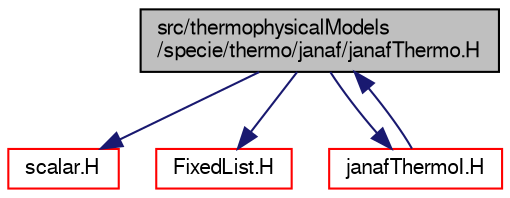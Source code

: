 digraph "src/thermophysicalModels/specie/thermo/janaf/janafThermo.H"
{
  bgcolor="transparent";
  edge [fontname="FreeSans",fontsize="10",labelfontname="FreeSans",labelfontsize="10"];
  node [fontname="FreeSans",fontsize="10",shape=record];
  Node1 [label="src/thermophysicalModels\l/specie/thermo/janaf/janafThermo.H",height=0.2,width=0.4,color="black", fillcolor="grey75", style="filled" fontcolor="black"];
  Node1 -> Node2 [color="midnightblue",fontsize="10",style="solid",fontname="FreeSans"];
  Node2 [label="scalar.H",height=0.2,width=0.4,color="red",URL="$a08483.html"];
  Node1 -> Node3 [color="midnightblue",fontsize="10",style="solid",fontname="FreeSans"];
  Node3 [label="FixedList.H",height=0.2,width=0.4,color="red",URL="$a07171.html"];
  Node1 -> Node4 [color="midnightblue",fontsize="10",style="solid",fontname="FreeSans"];
  Node4 [label="janafThermoI.H",height=0.2,width=0.4,color="red",URL="$a09870.html"];
  Node4 -> Node1 [color="midnightblue",fontsize="10",style="solid",fontname="FreeSans"];
}
